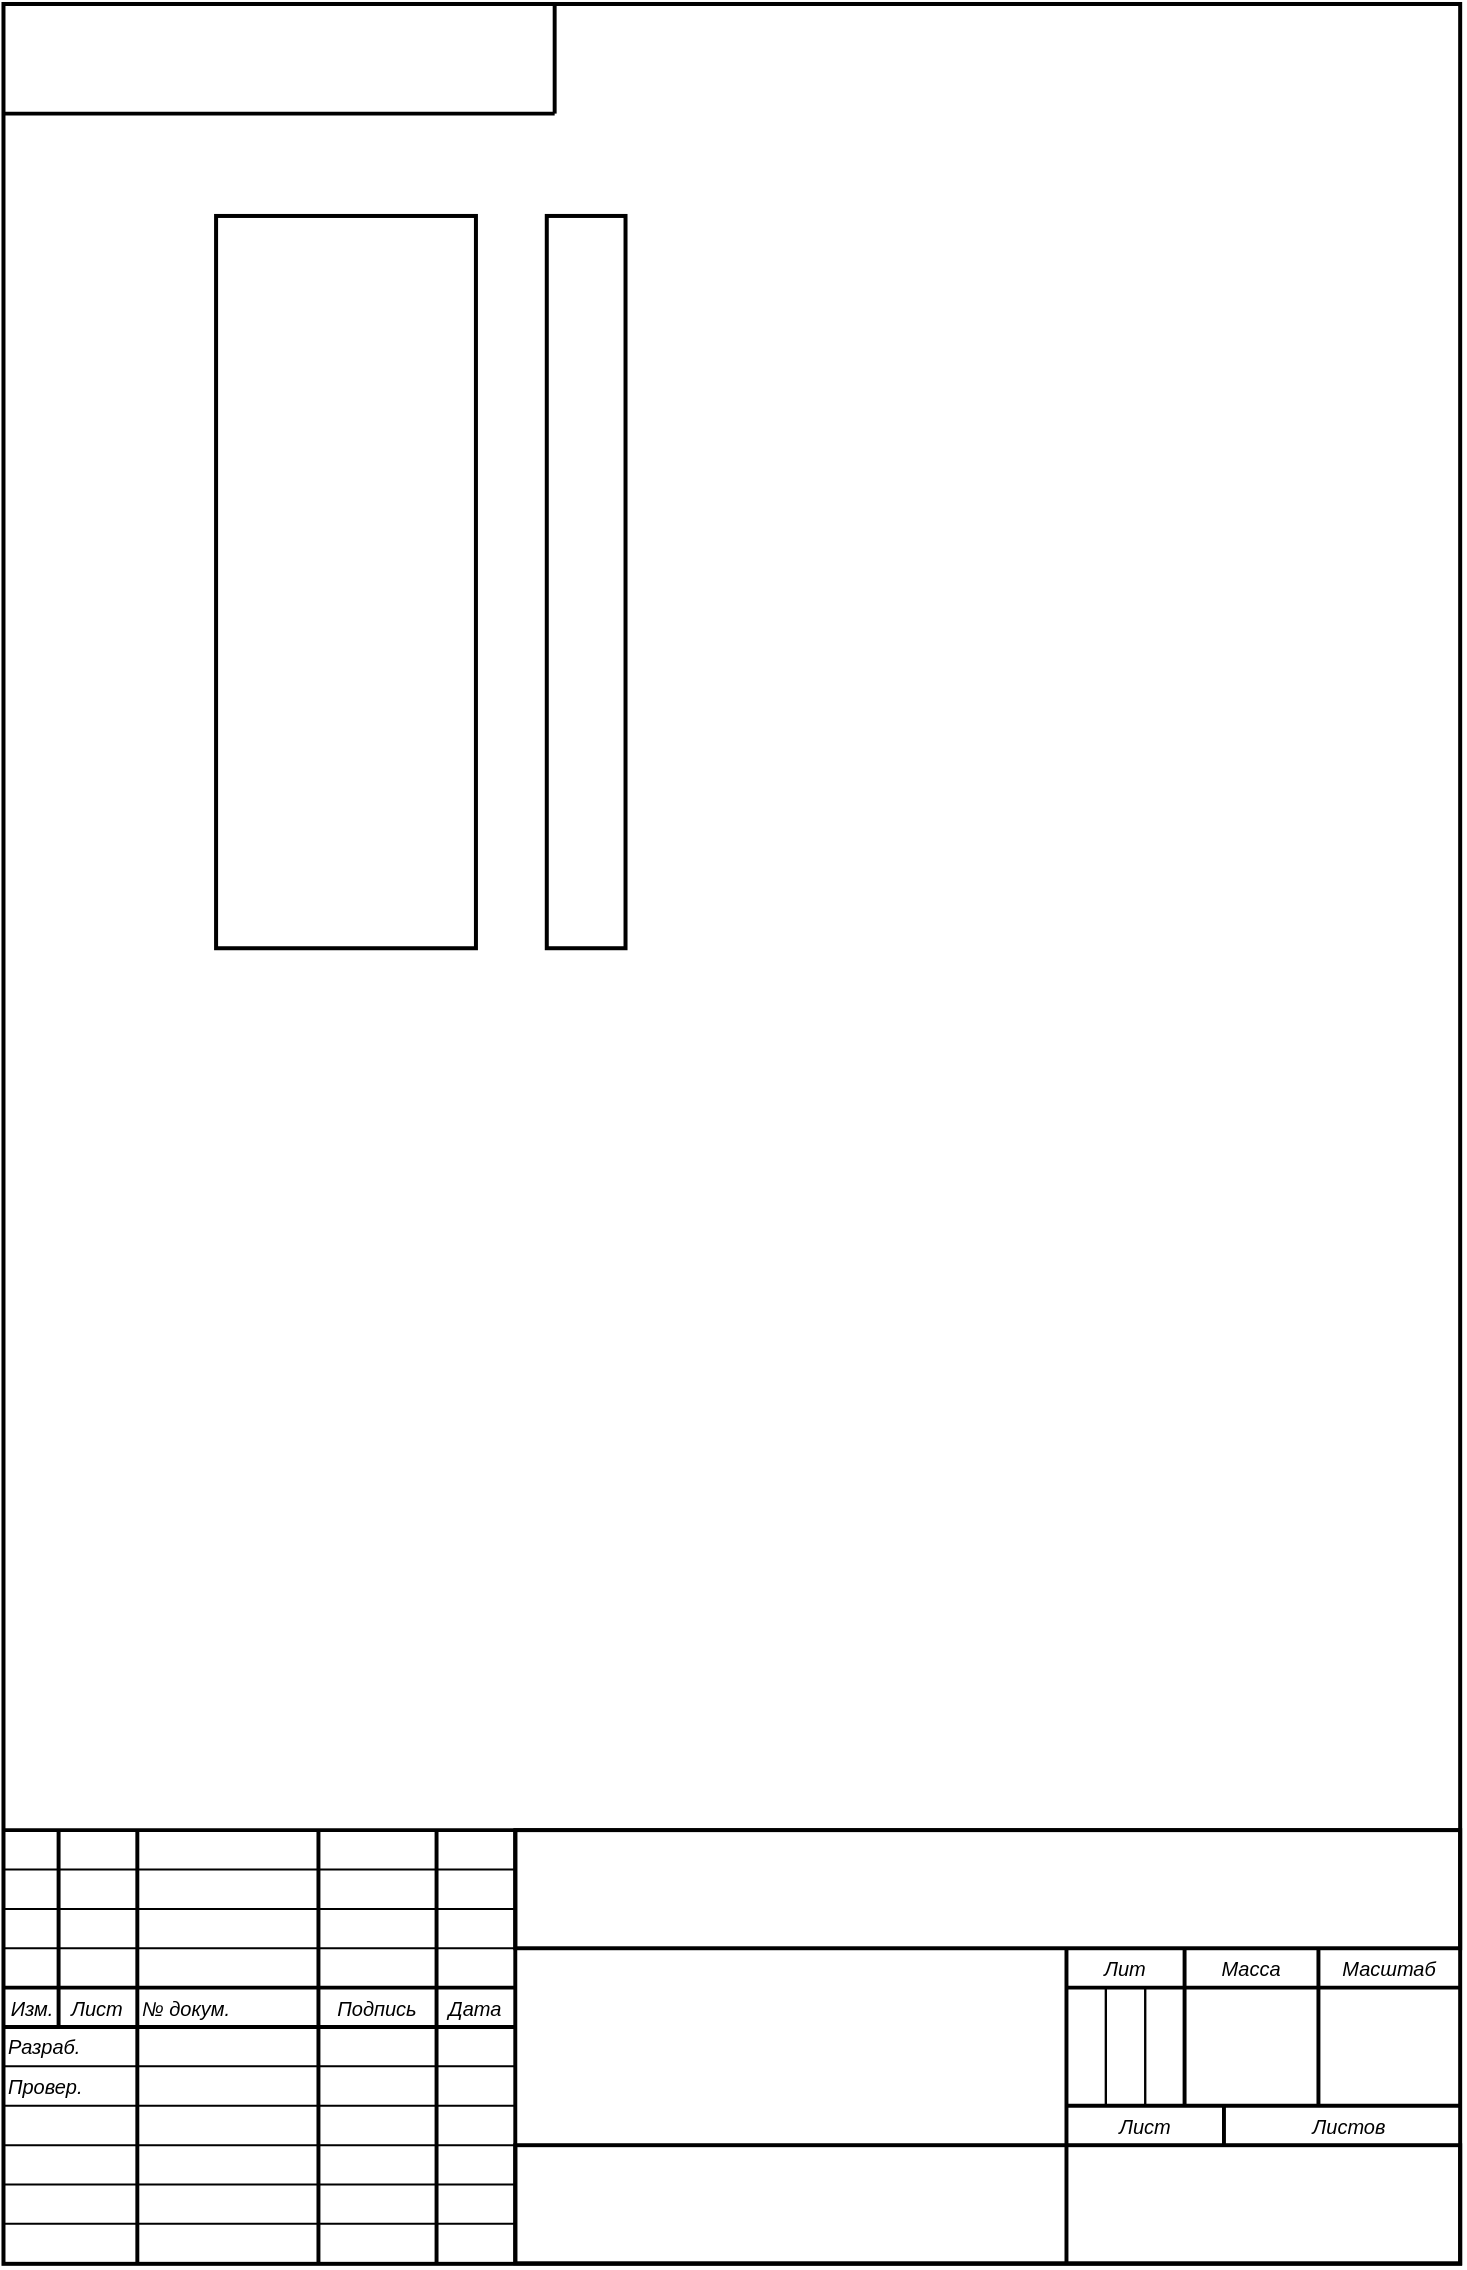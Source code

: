 <mxfile version="26.0.15">
  <diagram name="Страница — 1" id="RtcNj7bt_Np1O5CywCwZ">
    <mxGraphModel dx="2049" dy="1096" grid="1" gridSize="3.937" guides="1" tooltips="1" connect="1" arrows="1" fold="1" page="1" pageScale="1" pageWidth="827" pageHeight="1169" math="0" shadow="0">
      <root>
        <mxCell id="0" />
        <mxCell id="1" parent="0" />
        <mxCell id="KSh6KJUN78Y9kG90A8SH-44" value="" style="group" parent="1" vertex="1" connectable="0">
          <mxGeometry x="78.74" y="19.685" width="728.35" height="1130.229" as="geometry" />
        </mxCell>
        <mxCell id="KSh6KJUN78Y9kG90A8SH-1" value="" style="rounded=0;whiteSpace=wrap;html=1;fillColor=none;strokeWidth=2;" parent="KSh6KJUN78Y9kG90A8SH-44" vertex="1">
          <mxGeometry y="0.31" width="728.345" height="1129.919" as="geometry" />
        </mxCell>
        <mxCell id="KSh6KJUN78Y9kG90A8SH-2" value="" style="endArrow=none;html=1;rounded=0;strokeWidth=1.968;endSize=5.905;" parent="KSh6KJUN78Y9kG90A8SH-44" edge="1">
          <mxGeometry width="50" height="50" relative="1" as="geometry">
            <mxPoint y="913.384" as="sourcePoint" />
            <mxPoint x="728.345" y="913.384" as="targetPoint" />
          </mxGeometry>
        </mxCell>
        <mxCell id="KSh6KJUN78Y9kG90A8SH-3" value="" style="endArrow=none;html=1;rounded=0;strokeWidth=1.968;" parent="KSh6KJUN78Y9kG90A8SH-44" edge="1">
          <mxGeometry width="50" height="50" relative="1" as="geometry">
            <mxPoint x="255.905" y="913.384" as="sourcePoint" />
            <mxPoint x="255.905" y="1129.919" as="targetPoint" />
          </mxGeometry>
        </mxCell>
        <mxCell id="KSh6KJUN78Y9kG90A8SH-4" value="" style="rounded=0;whiteSpace=wrap;html=1;strokeWidth=1.968;fillColor=none;" parent="KSh6KJUN78Y9kG90A8SH-44" vertex="1">
          <mxGeometry x="255.91" y="913.385" width="472.44" height="59.055" as="geometry" />
        </mxCell>
        <mxCell id="KSh6KJUN78Y9kG90A8SH-5" value="" style="rounded=0;whiteSpace=wrap;html=1;fillColor=none;strokeWidth=1.968;" parent="KSh6KJUN78Y9kG90A8SH-44" vertex="1">
          <mxGeometry x="255.91" y="1070.915" width="472.44" height="59.055" as="geometry" />
        </mxCell>
        <mxCell id="KSh6KJUN78Y9kG90A8SH-6" value="" style="endArrow=none;html=1;rounded=0;" parent="KSh6KJUN78Y9kG90A8SH-44" edge="1">
          <mxGeometry width="50" height="50" relative="1" as="geometry">
            <mxPoint y="933.069" as="sourcePoint" />
            <mxPoint x="255.905" y="933.069" as="targetPoint" />
          </mxGeometry>
        </mxCell>
        <mxCell id="KSh6KJUN78Y9kG90A8SH-7" value="" style="endArrow=none;html=1;rounded=0;" parent="KSh6KJUN78Y9kG90A8SH-44" edge="1">
          <mxGeometry width="50" height="50" relative="1" as="geometry">
            <mxPoint y="952.754" as="sourcePoint" />
            <mxPoint x="255.905" y="952.754" as="targetPoint" />
          </mxGeometry>
        </mxCell>
        <mxCell id="KSh6KJUN78Y9kG90A8SH-8" value="" style="endArrow=none;html=1;rounded=0;" parent="KSh6KJUN78Y9kG90A8SH-44" edge="1">
          <mxGeometry width="50" height="50" relative="1" as="geometry">
            <mxPoint y="972.444" as="sourcePoint" />
            <mxPoint x="255.905" y="972.444" as="targetPoint" />
          </mxGeometry>
        </mxCell>
        <mxCell id="KSh6KJUN78Y9kG90A8SH-9" value="" style="endArrow=none;html=1;rounded=0;strokeWidth=1.968;endSize=5.905;" parent="KSh6KJUN78Y9kG90A8SH-44" edge="1">
          <mxGeometry width="50" height="50" relative="1" as="geometry">
            <mxPoint y="992.124" as="sourcePoint" />
            <mxPoint x="255.905" y="992.124" as="targetPoint" />
          </mxGeometry>
        </mxCell>
        <mxCell id="KSh6KJUN78Y9kG90A8SH-10" value="" style="endArrow=none;html=1;rounded=0;strokeWidth=1.968;endSize=5.905;" parent="KSh6KJUN78Y9kG90A8SH-44" edge="1">
          <mxGeometry width="50" height="50" relative="1" as="geometry">
            <mxPoint y="1011.804" as="sourcePoint" />
            <mxPoint x="255.905" y="1011.804" as="targetPoint" />
          </mxGeometry>
        </mxCell>
        <mxCell id="KSh6KJUN78Y9kG90A8SH-11" value="" style="endArrow=none;html=1;rounded=0;" parent="KSh6KJUN78Y9kG90A8SH-44" edge="1">
          <mxGeometry width="50" height="50" relative="1" as="geometry">
            <mxPoint y="1031.494" as="sourcePoint" />
            <mxPoint x="255.905" y="1031.494" as="targetPoint" />
          </mxGeometry>
        </mxCell>
        <mxCell id="KSh6KJUN78Y9kG90A8SH-12" value="" style="endArrow=none;html=1;rounded=0;" parent="KSh6KJUN78Y9kG90A8SH-44" edge="1">
          <mxGeometry width="50" height="50" relative="1" as="geometry">
            <mxPoint y="1051.174" as="sourcePoint" />
            <mxPoint x="255.905" y="1051.174" as="targetPoint" />
          </mxGeometry>
        </mxCell>
        <mxCell id="KSh6KJUN78Y9kG90A8SH-13" value="" style="endArrow=none;html=1;rounded=0;" parent="KSh6KJUN78Y9kG90A8SH-44" edge="1">
          <mxGeometry width="50" height="50" relative="1" as="geometry">
            <mxPoint y="1070.914" as="sourcePoint" />
            <mxPoint x="255.905" y="1070.914" as="targetPoint" />
          </mxGeometry>
        </mxCell>
        <mxCell id="KSh6KJUN78Y9kG90A8SH-14" value="" style="endArrow=none;html=1;rounded=0;" parent="KSh6KJUN78Y9kG90A8SH-44" edge="1">
          <mxGeometry width="50" height="50" relative="1" as="geometry">
            <mxPoint y="1090.544" as="sourcePoint" />
            <mxPoint x="255.905" y="1090.544" as="targetPoint" />
          </mxGeometry>
        </mxCell>
        <mxCell id="KSh6KJUN78Y9kG90A8SH-15" value="" style="endArrow=none;html=1;rounded=0;" parent="KSh6KJUN78Y9kG90A8SH-44" edge="1">
          <mxGeometry width="50" height="50" relative="1" as="geometry">
            <mxPoint y="1110.234" as="sourcePoint" />
            <mxPoint x="255.905" y="1110.234" as="targetPoint" />
          </mxGeometry>
        </mxCell>
        <mxCell id="KSh6KJUN78Y9kG90A8SH-16" value="" style="endArrow=none;html=1;rounded=0;strokeWidth=1.968;" parent="KSh6KJUN78Y9kG90A8SH-44" edge="1">
          <mxGeometry width="50" height="50" relative="1" as="geometry">
            <mxPoint x="531.495" y="1129.919" as="sourcePoint" />
            <mxPoint x="531.495" y="972.439" as="targetPoint" />
          </mxGeometry>
        </mxCell>
        <mxCell id="KSh6KJUN78Y9kG90A8SH-17" value="" style="endArrow=none;html=1;rounded=0;strokeWidth=1.968;endSize=5.905;" parent="KSh6KJUN78Y9kG90A8SH-44" edge="1">
          <mxGeometry width="50" height="50" relative="1" as="geometry">
            <mxPoint x="531.495" y="992.124" as="sourcePoint" />
            <mxPoint x="728.345" y="992.124" as="targetPoint" />
          </mxGeometry>
        </mxCell>
        <mxCell id="KSh6KJUN78Y9kG90A8SH-18" value="" style="endArrow=none;html=1;rounded=0;strokeWidth=1.968;endSize=5.905;" parent="KSh6KJUN78Y9kG90A8SH-44" edge="1">
          <mxGeometry width="50" height="50" relative="1" as="geometry">
            <mxPoint x="531.495" y="1051.184" as="sourcePoint" />
            <mxPoint x="728.345" y="1051.184" as="targetPoint" />
          </mxGeometry>
        </mxCell>
        <mxCell id="KSh6KJUN78Y9kG90A8SH-19" value="" style="endArrow=none;html=1;rounded=0;strokeWidth=1.968;endSize=5.905;" parent="KSh6KJUN78Y9kG90A8SH-44" edge="1">
          <mxGeometry width="50" height="50" relative="1" as="geometry">
            <mxPoint x="610.235" y="1070.911" as="sourcePoint" />
            <mxPoint x="610.235" y="1051.179" as="targetPoint" />
          </mxGeometry>
        </mxCell>
        <mxCell id="KSh6KJUN78Y9kG90A8SH-20" value="" style="endArrow=none;html=1;rounded=0;strokeWidth=1.968;" parent="KSh6KJUN78Y9kG90A8SH-44" edge="1">
          <mxGeometry width="50" height="50" relative="1" as="geometry">
            <mxPoint x="657.479" y="1051.179" as="sourcePoint" />
            <mxPoint x="657.479" y="972.439" as="targetPoint" />
          </mxGeometry>
        </mxCell>
        <mxCell id="KSh6KJUN78Y9kG90A8SH-21" value="" style="endArrow=none;html=1;rounded=0;strokeWidth=1.968;" parent="KSh6KJUN78Y9kG90A8SH-44" edge="1">
          <mxGeometry width="50" height="50" relative="1" as="geometry">
            <mxPoint x="590.549" y="1051.179" as="sourcePoint" />
            <mxPoint x="590.549" y="972.439" as="targetPoint" />
          </mxGeometry>
        </mxCell>
        <mxCell id="KSh6KJUN78Y9kG90A8SH-22" value="" style="endArrow=none;html=1;rounded=0;strokeWidth=1.181;endSize=5.905;" parent="KSh6KJUN78Y9kG90A8SH-44" edge="1">
          <mxGeometry width="50" height="50" relative="1" as="geometry">
            <mxPoint x="570.869" y="1051.179" as="sourcePoint" />
            <mxPoint x="570.869" y="992.124" as="targetPoint" />
          </mxGeometry>
        </mxCell>
        <mxCell id="KSh6KJUN78Y9kG90A8SH-23" value="" style="endArrow=none;html=1;rounded=0;strokeWidth=1.181;endSize=5.905;" parent="KSh6KJUN78Y9kG90A8SH-44" edge="1">
          <mxGeometry width="50" height="50" relative="1" as="geometry">
            <mxPoint x="551.179" y="1051.179" as="sourcePoint" />
            <mxPoint x="551.179" y="992.124" as="targetPoint" />
          </mxGeometry>
        </mxCell>
        <mxCell id="KSh6KJUN78Y9kG90A8SH-24" value="" style="endArrow=none;html=1;rounded=0;strokeWidth=1.968;" parent="KSh6KJUN78Y9kG90A8SH-44" edge="1">
          <mxGeometry width="50" height="50" relative="1" as="geometry">
            <mxPoint x="216.535" y="1129.919" as="sourcePoint" />
            <mxPoint x="216.535" y="913.384" as="targetPoint" />
          </mxGeometry>
        </mxCell>
        <mxCell id="KSh6KJUN78Y9kG90A8SH-25" value="" style="endArrow=none;html=1;rounded=0;strokeWidth=1.968;" parent="KSh6KJUN78Y9kG90A8SH-44" edge="1">
          <mxGeometry width="50" height="50" relative="1" as="geometry">
            <mxPoint x="157.485" y="1129.919" as="sourcePoint" />
            <mxPoint x="157.485" y="913.384" as="targetPoint" />
          </mxGeometry>
        </mxCell>
        <mxCell id="KSh6KJUN78Y9kG90A8SH-26" value="" style="endArrow=none;html=1;rounded=0;strokeWidth=1.968;" parent="KSh6KJUN78Y9kG90A8SH-44" edge="1">
          <mxGeometry width="50" height="50" relative="1" as="geometry">
            <mxPoint x="66.925" y="1129.919" as="sourcePoint" />
            <mxPoint x="66.925" y="913.384" as="targetPoint" />
          </mxGeometry>
        </mxCell>
        <mxCell id="KSh6KJUN78Y9kG90A8SH-27" value="" style="endArrow=none;html=1;rounded=0;strokeWidth=1.968;" parent="KSh6KJUN78Y9kG90A8SH-44" edge="1">
          <mxGeometry width="50" height="50" relative="1" as="geometry">
            <mxPoint x="27.555" y="1011.809" as="sourcePoint" />
            <mxPoint x="27.555" y="913.384" as="targetPoint" />
          </mxGeometry>
        </mxCell>
        <mxCell id="KSh6KJUN78Y9kG90A8SH-28" value="" style="endArrow=none;html=1;rounded=0;strokeWidth=1.968;endSize=5.905;" parent="KSh6KJUN78Y9kG90A8SH-44" edge="1">
          <mxGeometry width="50" height="50" relative="1" as="geometry">
            <mxPoint y="55.118" as="sourcePoint" />
            <mxPoint x="275.59" y="55.118" as="targetPoint" />
          </mxGeometry>
        </mxCell>
        <mxCell id="KSh6KJUN78Y9kG90A8SH-29" value="" style="endArrow=none;html=1;rounded=0;strokeWidth=1.968;" parent="KSh6KJUN78Y9kG90A8SH-44" edge="1">
          <mxGeometry width="50" height="50" relative="1" as="geometry">
            <mxPoint x="275.59" y="55.118" as="sourcePoint" />
            <mxPoint x="275.59" as="targetPoint" />
          </mxGeometry>
        </mxCell>
        <mxCell id="KSh6KJUN78Y9kG90A8SH-30" value="Изм." style="text;strokeColor=none;align=center;fillColor=none;html=1;verticalAlign=middle;whiteSpace=wrap;rounded=0;fontFamily=Helvetica;fontStyle=2;fontSize=10;" parent="KSh6KJUN78Y9kG90A8SH-44" vertex="1">
          <mxGeometry y="996.065" width="27.56" height="11.82" as="geometry" />
        </mxCell>
        <mxCell id="KSh6KJUN78Y9kG90A8SH-32" value="Лист" style="text;strokeColor=none;align=center;fillColor=none;html=1;verticalAlign=middle;whiteSpace=wrap;rounded=0;fontFamily=Helvetica;fontStyle=2;fontSize=10;" parent="KSh6KJUN78Y9kG90A8SH-44" vertex="1">
          <mxGeometry x="27.56" y="996.065" width="39.37" height="11.82" as="geometry" />
        </mxCell>
        <mxCell id="KSh6KJUN78Y9kG90A8SH-33" value="№ докум." style="text;strokeColor=none;align=left;fillColor=none;html=1;verticalAlign=middle;whiteSpace=wrap;rounded=0;fontFamily=Helvetica;fontStyle=2;fontSize=10;" parent="KSh6KJUN78Y9kG90A8SH-44" vertex="1">
          <mxGeometry x="66.93" y="996.065" width="90.55" height="11.82" as="geometry" />
        </mxCell>
        <mxCell id="KSh6KJUN78Y9kG90A8SH-34" value="Подпись" style="text;strokeColor=none;align=center;fillColor=none;html=1;verticalAlign=middle;whiteSpace=wrap;rounded=0;fontFamily=Helvetica;fontStyle=2;fontSize=10;" parent="KSh6KJUN78Y9kG90A8SH-44" vertex="1">
          <mxGeometry x="157.48" y="996.065" width="59.06" height="11.82" as="geometry" />
        </mxCell>
        <mxCell id="KSh6KJUN78Y9kG90A8SH-36" value="Дата" style="text;strokeColor=none;align=center;fillColor=none;html=1;verticalAlign=middle;whiteSpace=wrap;rounded=0;fontFamily=Helvetica;fontStyle=2;fontSize=10;" parent="KSh6KJUN78Y9kG90A8SH-44" vertex="1">
          <mxGeometry x="216.54" y="996.065" width="39.37" height="11.82" as="geometry" />
        </mxCell>
        <mxCell id="KSh6KJUN78Y9kG90A8SH-37" value="Лист" style="text;strokeColor=none;align=center;fillColor=none;html=1;verticalAlign=middle;whiteSpace=wrap;rounded=0;fontFamily=Helvetica;fontStyle=2;fontSize=10;" parent="KSh6KJUN78Y9kG90A8SH-44" vertex="1">
          <mxGeometry x="539.37" y="1055.115" width="62.99" height="11.82" as="geometry" />
        </mxCell>
        <mxCell id="KSh6KJUN78Y9kG90A8SH-38" value="Листов" style="text;strokeColor=none;align=center;fillColor=none;html=1;verticalAlign=middle;whiteSpace=wrap;rounded=0;fontFamily=Helvetica;fontStyle=2;fontSize=10;" parent="KSh6KJUN78Y9kG90A8SH-44" vertex="1">
          <mxGeometry x="641.73" y="1055.115" width="62.99" height="11.82" as="geometry" />
        </mxCell>
        <mxCell id="KSh6KJUN78Y9kG90A8SH-39" value="Лит" style="text;strokeColor=none;align=center;fillColor=none;html=1;verticalAlign=middle;whiteSpace=wrap;rounded=0;fontFamily=Helvetica;fontStyle=2;fontSize=10;" parent="KSh6KJUN78Y9kG90A8SH-44" vertex="1">
          <mxGeometry x="531.49" y="976.375" width="59.06" height="11.82" as="geometry" />
        </mxCell>
        <mxCell id="KSh6KJUN78Y9kG90A8SH-40" value="Масса" style="text;strokeColor=none;align=center;fillColor=none;html=1;verticalAlign=middle;whiteSpace=wrap;rounded=0;fontFamily=Helvetica;fontStyle=2;fontSize=10;" parent="KSh6KJUN78Y9kG90A8SH-44" vertex="1">
          <mxGeometry x="590.55" y="976.375" width="66.93" height="11.82" as="geometry" />
        </mxCell>
        <mxCell id="KSh6KJUN78Y9kG90A8SH-41" value="Масштаб" style="text;strokeColor=none;align=center;fillColor=none;html=1;verticalAlign=middle;whiteSpace=wrap;rounded=0;fontFamily=Helvetica;fontStyle=2;fontSize=10;" parent="KSh6KJUN78Y9kG90A8SH-44" vertex="1">
          <mxGeometry x="657.48" y="976.375" width="70.86" height="11.82" as="geometry" />
        </mxCell>
        <mxCell id="KSh6KJUN78Y9kG90A8SH-42" value="Разраб." style="text;strokeColor=none;align=left;fillColor=none;html=1;verticalAlign=middle;whiteSpace=wrap;rounded=0;fontFamily=Helvetica;fontStyle=2;fontSize=10;" parent="KSh6KJUN78Y9kG90A8SH-44" vertex="1">
          <mxGeometry y="1015.745" width="66.93" height="11.82" as="geometry" />
        </mxCell>
        <mxCell id="KSh6KJUN78Y9kG90A8SH-43" value="Провер." style="text;strokeColor=none;align=left;fillColor=none;html=1;verticalAlign=middle;whiteSpace=wrap;rounded=0;fontFamily=Helvetica;fontStyle=2;fontSize=10;" parent="KSh6KJUN78Y9kG90A8SH-44" vertex="1">
          <mxGeometry y="1035.435" width="66.93" height="11.82" as="geometry" />
        </mxCell>
        <mxCell id="B9-EX3MGgL7lQ-Xs-ahQ-1" value="" style="rounded=0;whiteSpace=wrap;html=1;strokeWidth=2;fillColor=none;" parent="KSh6KJUN78Y9kG90A8SH-44" vertex="1">
          <mxGeometry x="106.3" y="106.295" width="129.93" height="366.14" as="geometry" />
        </mxCell>
        <mxCell id="Ha8SpfFvGOtuOjnHN5Eh-1" value="" style="rounded=0;whiteSpace=wrap;html=1;strokeWidth=2;fillColor=none;" vertex="1" parent="KSh6KJUN78Y9kG90A8SH-44">
          <mxGeometry x="271.65" y="106.29" width="39.37" height="366.14" as="geometry" />
        </mxCell>
      </root>
    </mxGraphModel>
  </diagram>
</mxfile>
